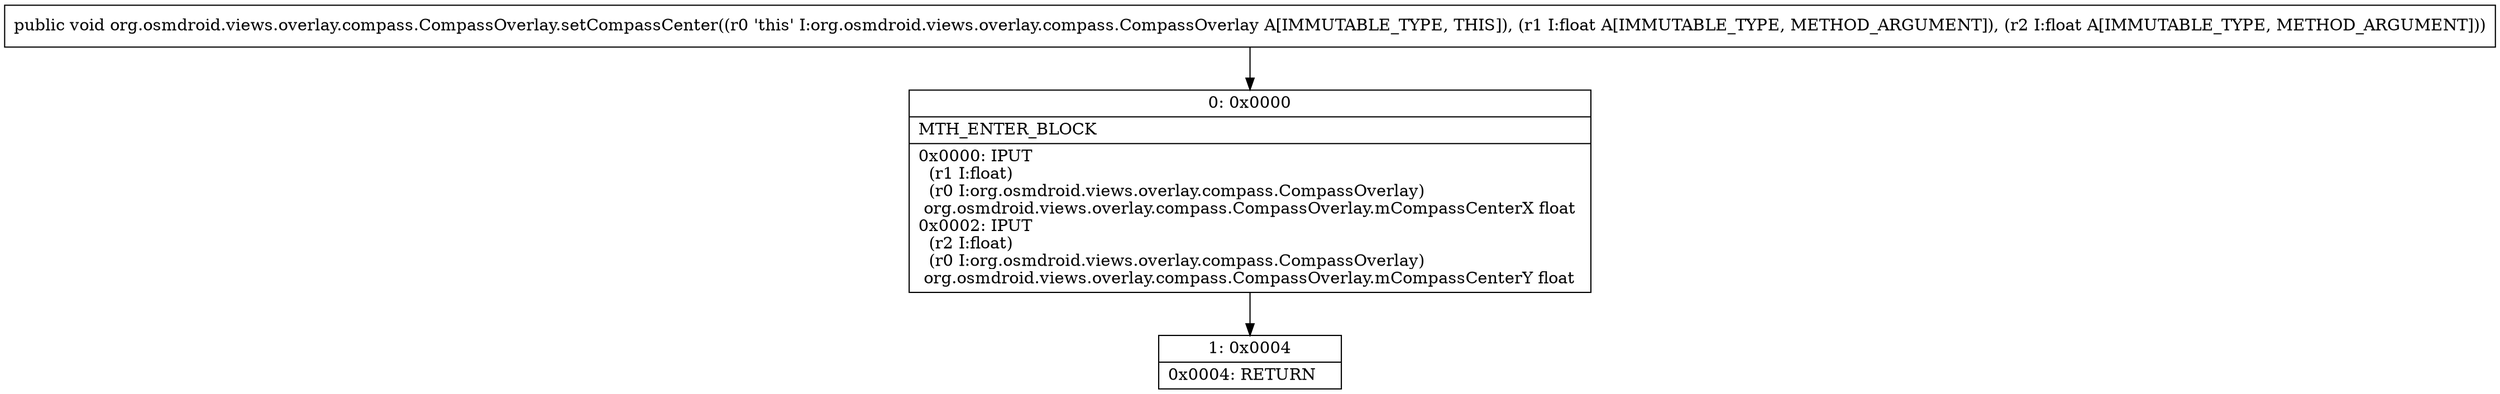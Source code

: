 digraph "CFG fororg.osmdroid.views.overlay.compass.CompassOverlay.setCompassCenter(FF)V" {
Node_0 [shape=record,label="{0\:\ 0x0000|MTH_ENTER_BLOCK\l|0x0000: IPUT  \l  (r1 I:float)\l  (r0 I:org.osmdroid.views.overlay.compass.CompassOverlay)\l org.osmdroid.views.overlay.compass.CompassOverlay.mCompassCenterX float \l0x0002: IPUT  \l  (r2 I:float)\l  (r0 I:org.osmdroid.views.overlay.compass.CompassOverlay)\l org.osmdroid.views.overlay.compass.CompassOverlay.mCompassCenterY float \l}"];
Node_1 [shape=record,label="{1\:\ 0x0004|0x0004: RETURN   \l}"];
MethodNode[shape=record,label="{public void org.osmdroid.views.overlay.compass.CompassOverlay.setCompassCenter((r0 'this' I:org.osmdroid.views.overlay.compass.CompassOverlay A[IMMUTABLE_TYPE, THIS]), (r1 I:float A[IMMUTABLE_TYPE, METHOD_ARGUMENT]), (r2 I:float A[IMMUTABLE_TYPE, METHOD_ARGUMENT])) }"];
MethodNode -> Node_0;
Node_0 -> Node_1;
}

